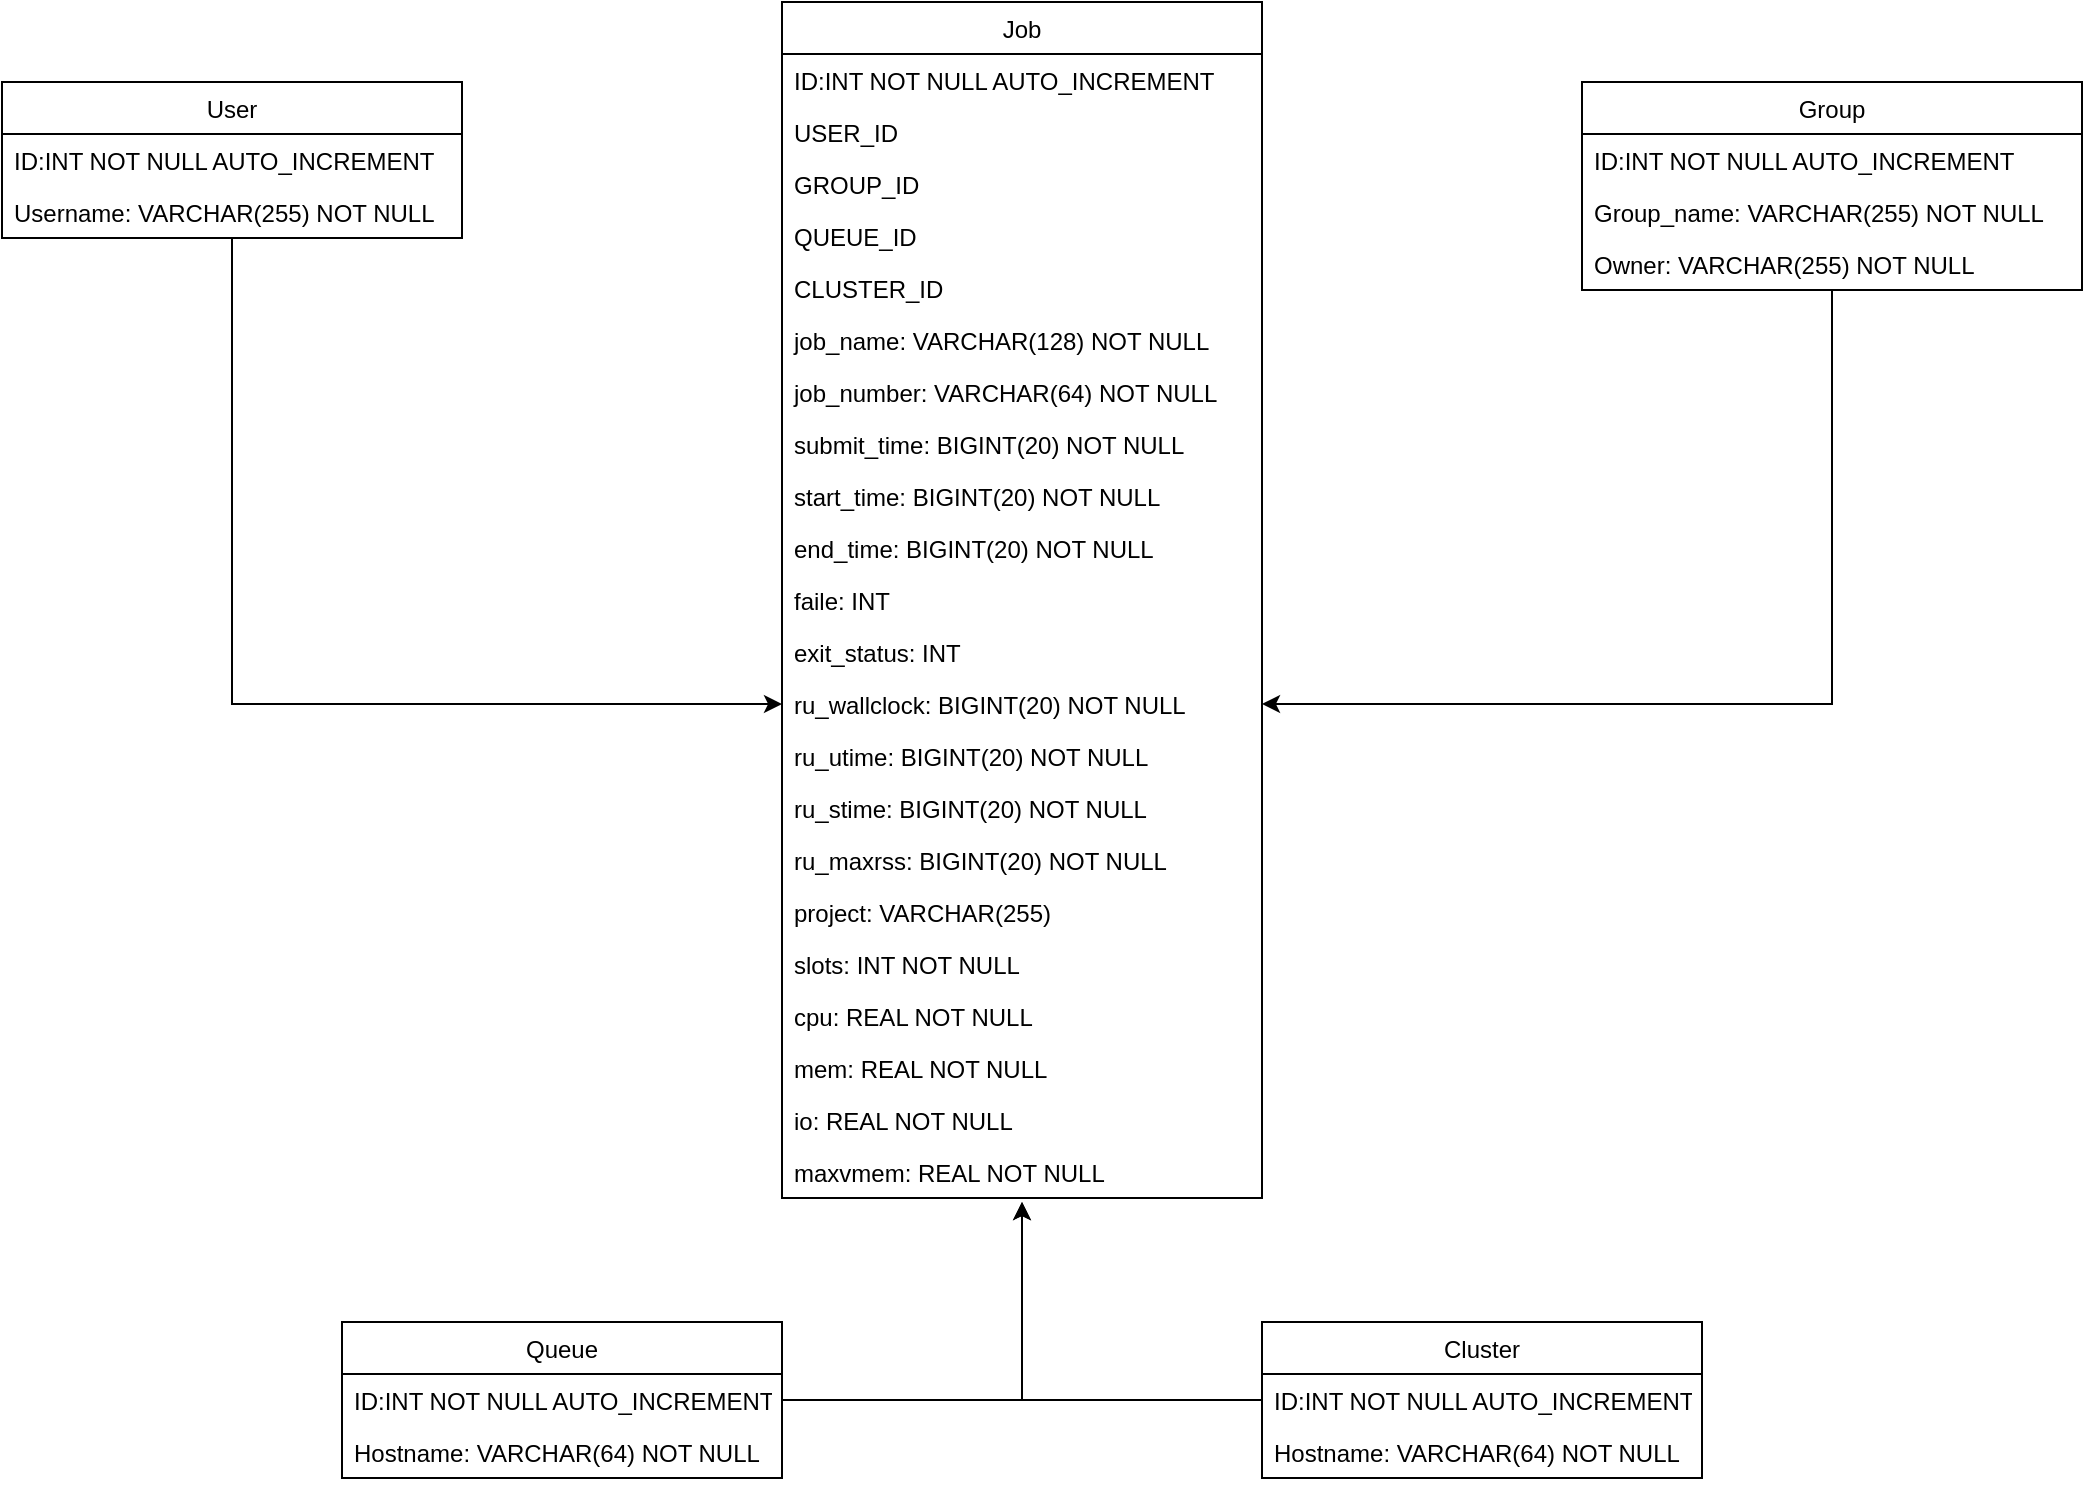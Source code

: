 <mxfile version="14.2.4" type="github">
  <diagram name="Page-1" id="e7e014a7-5840-1c2e-5031-d8a46d1fe8dd">
    <mxGraphModel dx="1422" dy="791" grid="1" gridSize="10" guides="1" tooltips="1" connect="1" arrows="1" fold="1" page="1" pageScale="1" pageWidth="1169" pageHeight="826" background="#ffffff" math="0" shadow="0">
      <root>
        <mxCell id="0" />
        <mxCell id="1" parent="0" />
        <mxCell id="5ePowHYOYD9ucS5NQ5Tp-41" value="Job" style="swimlane;fontStyle=0;childLayout=stackLayout;horizontal=1;startSize=26;fillColor=none;horizontalStack=0;resizeParent=1;resizeParentMax=0;resizeLast=0;collapsible=1;marginBottom=0;" vertex="1" parent="1">
          <mxGeometry x="480" y="120" width="240" height="598" as="geometry">
            <mxRectangle x="520" y="210" width="100" height="26" as="alternateBounds" />
          </mxGeometry>
        </mxCell>
        <mxCell id="5ePowHYOYD9ucS5NQ5Tp-42" value="ID:INT NOT NULL AUTO_INCREMENT" style="text;strokeColor=none;fillColor=none;align=left;verticalAlign=top;spacingLeft=4;spacingRight=4;overflow=hidden;rotatable=0;points=[[0,0.5],[1,0.5]];portConstraint=eastwest;" vertex="1" parent="5ePowHYOYD9ucS5NQ5Tp-41">
          <mxGeometry y="26" width="240" height="26" as="geometry" />
        </mxCell>
        <mxCell id="5ePowHYOYD9ucS5NQ5Tp-91" value="USER_ID" style="text;strokeColor=none;fillColor=none;align=left;verticalAlign=top;spacingLeft=4;spacingRight=4;overflow=hidden;rotatable=0;points=[[0,0.5],[1,0.5]];portConstraint=eastwest;" vertex="1" parent="5ePowHYOYD9ucS5NQ5Tp-41">
          <mxGeometry y="52" width="240" height="26" as="geometry" />
        </mxCell>
        <mxCell id="5ePowHYOYD9ucS5NQ5Tp-92" value="GROUP_ID" style="text;strokeColor=none;fillColor=none;align=left;verticalAlign=top;spacingLeft=4;spacingRight=4;overflow=hidden;rotatable=0;points=[[0,0.5],[1,0.5]];portConstraint=eastwest;" vertex="1" parent="5ePowHYOYD9ucS5NQ5Tp-41">
          <mxGeometry y="78" width="240" height="26" as="geometry" />
        </mxCell>
        <mxCell id="5ePowHYOYD9ucS5NQ5Tp-90" value="QUEUE_ID" style="text;strokeColor=none;fillColor=none;align=left;verticalAlign=top;spacingLeft=4;spacingRight=4;overflow=hidden;rotatable=0;points=[[0,0.5],[1,0.5]];portConstraint=eastwest;" vertex="1" parent="5ePowHYOYD9ucS5NQ5Tp-41">
          <mxGeometry y="104" width="240" height="26" as="geometry" />
        </mxCell>
        <mxCell id="5ePowHYOYD9ucS5NQ5Tp-93" value="CLUSTER_ID" style="text;strokeColor=none;fillColor=none;align=left;verticalAlign=top;spacingLeft=4;spacingRight=4;overflow=hidden;rotatable=0;points=[[0,0.5],[1,0.5]];portConstraint=eastwest;" vertex="1" parent="5ePowHYOYD9ucS5NQ5Tp-41">
          <mxGeometry y="130" width="240" height="26" as="geometry" />
        </mxCell>
        <mxCell id="5ePowHYOYD9ucS5NQ5Tp-43" value="job_name: VARCHAR(128) NOT NULL " style="text;strokeColor=none;fillColor=none;align=left;verticalAlign=top;spacingLeft=4;spacingRight=4;overflow=hidden;rotatable=0;points=[[0,0.5],[1,0.5]];portConstraint=eastwest;" vertex="1" parent="5ePowHYOYD9ucS5NQ5Tp-41">
          <mxGeometry y="156" width="240" height="26" as="geometry" />
        </mxCell>
        <mxCell id="5ePowHYOYD9ucS5NQ5Tp-44" value="job_number: VARCHAR(64) NOT NULL " style="text;strokeColor=none;fillColor=none;align=left;verticalAlign=top;spacingLeft=4;spacingRight=4;overflow=hidden;rotatable=0;points=[[0,0.5],[1,0.5]];portConstraint=eastwest;" vertex="1" parent="5ePowHYOYD9ucS5NQ5Tp-41">
          <mxGeometry y="182" width="240" height="26" as="geometry" />
        </mxCell>
        <mxCell id="5ePowHYOYD9ucS5NQ5Tp-50" value="submit_time: BIGINT(20) NOT NULL " style="text;strokeColor=none;fillColor=none;align=left;verticalAlign=top;spacingLeft=4;spacingRight=4;overflow=hidden;rotatable=0;points=[[0,0.5],[1,0.5]];portConstraint=eastwest;" vertex="1" parent="5ePowHYOYD9ucS5NQ5Tp-41">
          <mxGeometry y="208" width="240" height="26" as="geometry" />
        </mxCell>
        <mxCell id="5ePowHYOYD9ucS5NQ5Tp-51" value="start_time: BIGINT(20) NOT NULL " style="text;strokeColor=none;fillColor=none;align=left;verticalAlign=top;spacingLeft=4;spacingRight=4;overflow=hidden;rotatable=0;points=[[0,0.5],[1,0.5]];portConstraint=eastwest;" vertex="1" parent="5ePowHYOYD9ucS5NQ5Tp-41">
          <mxGeometry y="234" width="240" height="26" as="geometry" />
        </mxCell>
        <mxCell id="5ePowHYOYD9ucS5NQ5Tp-55" value="end_time: BIGINT(20) NOT NULL " style="text;strokeColor=none;fillColor=none;align=left;verticalAlign=top;spacingLeft=4;spacingRight=4;overflow=hidden;rotatable=0;points=[[0,0.5],[1,0.5]];portConstraint=eastwest;" vertex="1" parent="5ePowHYOYD9ucS5NQ5Tp-41">
          <mxGeometry y="260" width="240" height="26" as="geometry" />
        </mxCell>
        <mxCell id="5ePowHYOYD9ucS5NQ5Tp-56" value="faile: INT" style="text;strokeColor=none;fillColor=none;align=left;verticalAlign=top;spacingLeft=4;spacingRight=4;overflow=hidden;rotatable=0;points=[[0,0.5],[1,0.5]];portConstraint=eastwest;" vertex="1" parent="5ePowHYOYD9ucS5NQ5Tp-41">
          <mxGeometry y="286" width="240" height="26" as="geometry" />
        </mxCell>
        <mxCell id="5ePowHYOYD9ucS5NQ5Tp-54" value="exit_status: INT " style="text;strokeColor=none;fillColor=none;align=left;verticalAlign=top;spacingLeft=4;spacingRight=4;overflow=hidden;rotatable=0;points=[[0,0.5],[1,0.5]];portConstraint=eastwest;" vertex="1" parent="5ePowHYOYD9ucS5NQ5Tp-41">
          <mxGeometry y="312" width="240" height="26" as="geometry" />
        </mxCell>
        <mxCell id="5ePowHYOYD9ucS5NQ5Tp-53" value="ru_wallclock: BIGINT(20) NOT NULL" style="text;strokeColor=none;fillColor=none;align=left;verticalAlign=top;spacingLeft=4;spacingRight=4;overflow=hidden;rotatable=0;points=[[0,0.5],[1,0.5]];portConstraint=eastwest;" vertex="1" parent="5ePowHYOYD9ucS5NQ5Tp-41">
          <mxGeometry y="338" width="240" height="26" as="geometry" />
        </mxCell>
        <mxCell id="5ePowHYOYD9ucS5NQ5Tp-57" value="ru_utime: BIGINT(20) NOT NULL " style="text;strokeColor=none;fillColor=none;align=left;verticalAlign=top;spacingLeft=4;spacingRight=4;overflow=hidden;rotatable=0;points=[[0,0.5],[1,0.5]];portConstraint=eastwest;" vertex="1" parent="5ePowHYOYD9ucS5NQ5Tp-41">
          <mxGeometry y="364" width="240" height="26" as="geometry" />
        </mxCell>
        <mxCell id="5ePowHYOYD9ucS5NQ5Tp-59" value="ru_stime: BIGINT(20) NOT NULL " style="text;strokeColor=none;fillColor=none;align=left;verticalAlign=top;spacingLeft=4;spacingRight=4;overflow=hidden;rotatable=0;points=[[0,0.5],[1,0.5]];portConstraint=eastwest;" vertex="1" parent="5ePowHYOYD9ucS5NQ5Tp-41">
          <mxGeometry y="390" width="240" height="26" as="geometry" />
        </mxCell>
        <mxCell id="5ePowHYOYD9ucS5NQ5Tp-62" value="ru_maxrss: BIGINT(20) NOT NULL " style="text;strokeColor=none;fillColor=none;align=left;verticalAlign=top;spacingLeft=4;spacingRight=4;overflow=hidden;rotatable=0;points=[[0,0.5],[1,0.5]];portConstraint=eastwest;" vertex="1" parent="5ePowHYOYD9ucS5NQ5Tp-41">
          <mxGeometry y="416" width="240" height="26" as="geometry" />
        </mxCell>
        <mxCell id="5ePowHYOYD9ucS5NQ5Tp-65" value="project: VARCHAR(255) " style="text;strokeColor=none;fillColor=none;align=left;verticalAlign=top;spacingLeft=4;spacingRight=4;overflow=hidden;rotatable=0;points=[[0,0.5],[1,0.5]];portConstraint=eastwest;" vertex="1" parent="5ePowHYOYD9ucS5NQ5Tp-41">
          <mxGeometry y="442" width="240" height="26" as="geometry" />
        </mxCell>
        <mxCell id="5ePowHYOYD9ucS5NQ5Tp-66" value="slots: INT NOT NULL " style="text;strokeColor=none;fillColor=none;align=left;verticalAlign=top;spacingLeft=4;spacingRight=4;overflow=hidden;rotatable=0;points=[[0,0.5],[1,0.5]];portConstraint=eastwest;" vertex="1" parent="5ePowHYOYD9ucS5NQ5Tp-41">
          <mxGeometry y="468" width="240" height="26" as="geometry" />
        </mxCell>
        <mxCell id="5ePowHYOYD9ucS5NQ5Tp-64" value="cpu: REAL NOT NULL " style="text;strokeColor=none;fillColor=none;align=left;verticalAlign=top;spacingLeft=4;spacingRight=4;overflow=hidden;rotatable=0;points=[[0,0.5],[1,0.5]];portConstraint=eastwest;" vertex="1" parent="5ePowHYOYD9ucS5NQ5Tp-41">
          <mxGeometry y="494" width="240" height="26" as="geometry" />
        </mxCell>
        <mxCell id="5ePowHYOYD9ucS5NQ5Tp-63" value="mem: REAL NOT NULL&#xa; " style="text;strokeColor=none;fillColor=none;align=left;verticalAlign=top;spacingLeft=4;spacingRight=4;overflow=hidden;rotatable=0;points=[[0,0.5],[1,0.5]];portConstraint=eastwest;" vertex="1" parent="5ePowHYOYD9ucS5NQ5Tp-41">
          <mxGeometry y="520" width="240" height="26" as="geometry" />
        </mxCell>
        <mxCell id="5ePowHYOYD9ucS5NQ5Tp-61" value="io: REAL NOT NULL " style="text;strokeColor=none;fillColor=none;align=left;verticalAlign=top;spacingLeft=4;spacingRight=4;overflow=hidden;rotatable=0;points=[[0,0.5],[1,0.5]];portConstraint=eastwest;" vertex="1" parent="5ePowHYOYD9ucS5NQ5Tp-41">
          <mxGeometry y="546" width="240" height="26" as="geometry" />
        </mxCell>
        <mxCell id="5ePowHYOYD9ucS5NQ5Tp-60" value="maxvmem: REAL NOT NULL " style="text;strokeColor=none;fillColor=none;align=left;verticalAlign=top;spacingLeft=4;spacingRight=4;overflow=hidden;rotatable=0;points=[[0,0.5],[1,0.5]];portConstraint=eastwest;" vertex="1" parent="5ePowHYOYD9ucS5NQ5Tp-41">
          <mxGeometry y="572" width="240" height="26" as="geometry" />
        </mxCell>
        <mxCell id="5ePowHYOYD9ucS5NQ5Tp-87" style="edgeStyle=orthogonalEdgeStyle;rounded=0;orthogonalLoop=1;jettySize=auto;html=1;entryX=0;entryY=0.5;entryDx=0;entryDy=0;" edge="1" parent="1" source="5ePowHYOYD9ucS5NQ5Tp-67" target="5ePowHYOYD9ucS5NQ5Tp-53">
          <mxGeometry relative="1" as="geometry" />
        </mxCell>
        <mxCell id="5ePowHYOYD9ucS5NQ5Tp-67" value="User" style="swimlane;fontStyle=0;childLayout=stackLayout;horizontal=1;startSize=26;fillColor=none;horizontalStack=0;resizeParent=1;resizeParentMax=0;resizeLast=0;collapsible=1;marginBottom=0;" vertex="1" parent="1">
          <mxGeometry x="90" y="160" width="230" height="78" as="geometry" />
        </mxCell>
        <mxCell id="5ePowHYOYD9ucS5NQ5Tp-68" value="ID:INT NOT NULL AUTO_INCREMENT" style="text;strokeColor=none;fillColor=none;align=left;verticalAlign=top;spacingLeft=4;spacingRight=4;overflow=hidden;rotatable=0;points=[[0,0.5],[1,0.5]];portConstraint=eastwest;" vertex="1" parent="5ePowHYOYD9ucS5NQ5Tp-67">
          <mxGeometry y="26" width="230" height="26" as="geometry" />
        </mxCell>
        <mxCell id="5ePowHYOYD9ucS5NQ5Tp-70" value="Username: VARCHAR(255) NOT NULL " style="text;strokeColor=none;fillColor=none;align=left;verticalAlign=top;spacingLeft=4;spacingRight=4;overflow=hidden;rotatable=0;points=[[0,0.5],[1,0.5]];portConstraint=eastwest;" vertex="1" parent="5ePowHYOYD9ucS5NQ5Tp-67">
          <mxGeometry y="52" width="230" height="26" as="geometry" />
        </mxCell>
        <mxCell id="5ePowHYOYD9ucS5NQ5Tp-86" style="edgeStyle=orthogonalEdgeStyle;rounded=0;orthogonalLoop=1;jettySize=auto;html=1;entryX=1;entryY=0.5;entryDx=0;entryDy=0;" edge="1" parent="1" source="5ePowHYOYD9ucS5NQ5Tp-71" target="5ePowHYOYD9ucS5NQ5Tp-53">
          <mxGeometry relative="1" as="geometry" />
        </mxCell>
        <mxCell id="5ePowHYOYD9ucS5NQ5Tp-71" value="Group" style="swimlane;fontStyle=0;childLayout=stackLayout;horizontal=1;startSize=26;fillColor=none;horizontalStack=0;resizeParent=1;resizeParentMax=0;resizeLast=0;collapsible=1;marginBottom=0;" vertex="1" parent="1">
          <mxGeometry x="880" y="160" width="250" height="104" as="geometry" />
        </mxCell>
        <mxCell id="5ePowHYOYD9ucS5NQ5Tp-83" value="ID:INT NOT NULL AUTO_INCREMENT" style="text;strokeColor=none;fillColor=none;align=left;verticalAlign=top;spacingLeft=4;spacingRight=4;overflow=hidden;rotatable=0;points=[[0,0.5],[1,0.5]];portConstraint=eastwest;" vertex="1" parent="5ePowHYOYD9ucS5NQ5Tp-71">
          <mxGeometry y="26" width="250" height="26" as="geometry" />
        </mxCell>
        <mxCell id="5ePowHYOYD9ucS5NQ5Tp-72" value="Group_name: VARCHAR(255) NOT NULL " style="text;strokeColor=none;fillColor=none;align=left;verticalAlign=top;spacingLeft=4;spacingRight=4;overflow=hidden;rotatable=0;points=[[0,0.5],[1,0.5]];portConstraint=eastwest;" vertex="1" parent="5ePowHYOYD9ucS5NQ5Tp-71">
          <mxGeometry y="52" width="250" height="26" as="geometry" />
        </mxCell>
        <mxCell id="5ePowHYOYD9ucS5NQ5Tp-73" value="Owner: VARCHAR(255) NOT NULL " style="text;strokeColor=none;fillColor=none;align=left;verticalAlign=top;spacingLeft=4;spacingRight=4;overflow=hidden;rotatable=0;points=[[0,0.5],[1,0.5]];portConstraint=eastwest;" vertex="1" parent="5ePowHYOYD9ucS5NQ5Tp-71">
          <mxGeometry y="78" width="250" height="26" as="geometry" />
        </mxCell>
        <mxCell id="5ePowHYOYD9ucS5NQ5Tp-75" value="Queue" style="swimlane;fontStyle=0;childLayout=stackLayout;horizontal=1;startSize=26;fillColor=none;horizontalStack=0;resizeParent=1;resizeParentMax=0;resizeLast=0;collapsible=1;marginBottom=0;" vertex="1" parent="1">
          <mxGeometry x="260" y="780" width="220" height="78" as="geometry" />
        </mxCell>
        <mxCell id="5ePowHYOYD9ucS5NQ5Tp-84" value="ID:INT NOT NULL AUTO_INCREMENT" style="text;strokeColor=none;fillColor=none;align=left;verticalAlign=top;spacingLeft=4;spacingRight=4;overflow=hidden;rotatable=0;points=[[0,0.5],[1,0.5]];portConstraint=eastwest;" vertex="1" parent="5ePowHYOYD9ucS5NQ5Tp-75">
          <mxGeometry y="26" width="220" height="26" as="geometry" />
        </mxCell>
        <mxCell id="5ePowHYOYD9ucS5NQ5Tp-77" value="Hostname: VARCHAR(64) NOT NULL" style="text;strokeColor=none;fillColor=none;align=left;verticalAlign=top;spacingLeft=4;spacingRight=4;overflow=hidden;rotatable=0;points=[[0,0.5],[1,0.5]];portConstraint=eastwest;" vertex="1" parent="5ePowHYOYD9ucS5NQ5Tp-75">
          <mxGeometry y="52" width="220" height="26" as="geometry" />
        </mxCell>
        <mxCell id="5ePowHYOYD9ucS5NQ5Tp-79" value="Cluster" style="swimlane;fontStyle=0;childLayout=stackLayout;horizontal=1;startSize=26;fillColor=none;horizontalStack=0;resizeParent=1;resizeParentMax=0;resizeLast=0;collapsible=1;marginBottom=0;" vertex="1" parent="1">
          <mxGeometry x="720" y="780" width="220" height="78" as="geometry" />
        </mxCell>
        <mxCell id="5ePowHYOYD9ucS5NQ5Tp-85" value="ID:INT NOT NULL AUTO_INCREMENT" style="text;strokeColor=none;fillColor=none;align=left;verticalAlign=top;spacingLeft=4;spacingRight=4;overflow=hidden;rotatable=0;points=[[0,0.5],[1,0.5]];portConstraint=eastwest;" vertex="1" parent="5ePowHYOYD9ucS5NQ5Tp-79">
          <mxGeometry y="26" width="220" height="26" as="geometry" />
        </mxCell>
        <mxCell id="5ePowHYOYD9ucS5NQ5Tp-80" value="Hostname: VARCHAR(64) NOT NULL" style="text;strokeColor=none;fillColor=none;align=left;verticalAlign=top;spacingLeft=4;spacingRight=4;overflow=hidden;rotatable=0;points=[[0,0.5],[1,0.5]];portConstraint=eastwest;" vertex="1" parent="5ePowHYOYD9ucS5NQ5Tp-79">
          <mxGeometry y="52" width="220" height="26" as="geometry" />
        </mxCell>
        <mxCell id="5ePowHYOYD9ucS5NQ5Tp-88" style="edgeStyle=orthogonalEdgeStyle;rounded=0;orthogonalLoop=1;jettySize=auto;html=1;" edge="1" parent="1" source="5ePowHYOYD9ucS5NQ5Tp-84">
          <mxGeometry relative="1" as="geometry">
            <mxPoint x="600" y="720" as="targetPoint" />
            <Array as="points">
              <mxPoint x="600" y="819" />
            </Array>
          </mxGeometry>
        </mxCell>
        <mxCell id="5ePowHYOYD9ucS5NQ5Tp-89" style="edgeStyle=orthogonalEdgeStyle;rounded=0;orthogonalLoop=1;jettySize=auto;html=1;entryX=0.5;entryY=1.077;entryDx=0;entryDy=0;entryPerimeter=0;" edge="1" parent="1" source="5ePowHYOYD9ucS5NQ5Tp-85" target="5ePowHYOYD9ucS5NQ5Tp-60">
          <mxGeometry relative="1" as="geometry">
            <mxPoint x="600" y="719" as="targetPoint" />
            <Array as="points">
              <mxPoint x="600" y="819" />
            </Array>
          </mxGeometry>
        </mxCell>
      </root>
    </mxGraphModel>
  </diagram>
</mxfile>
